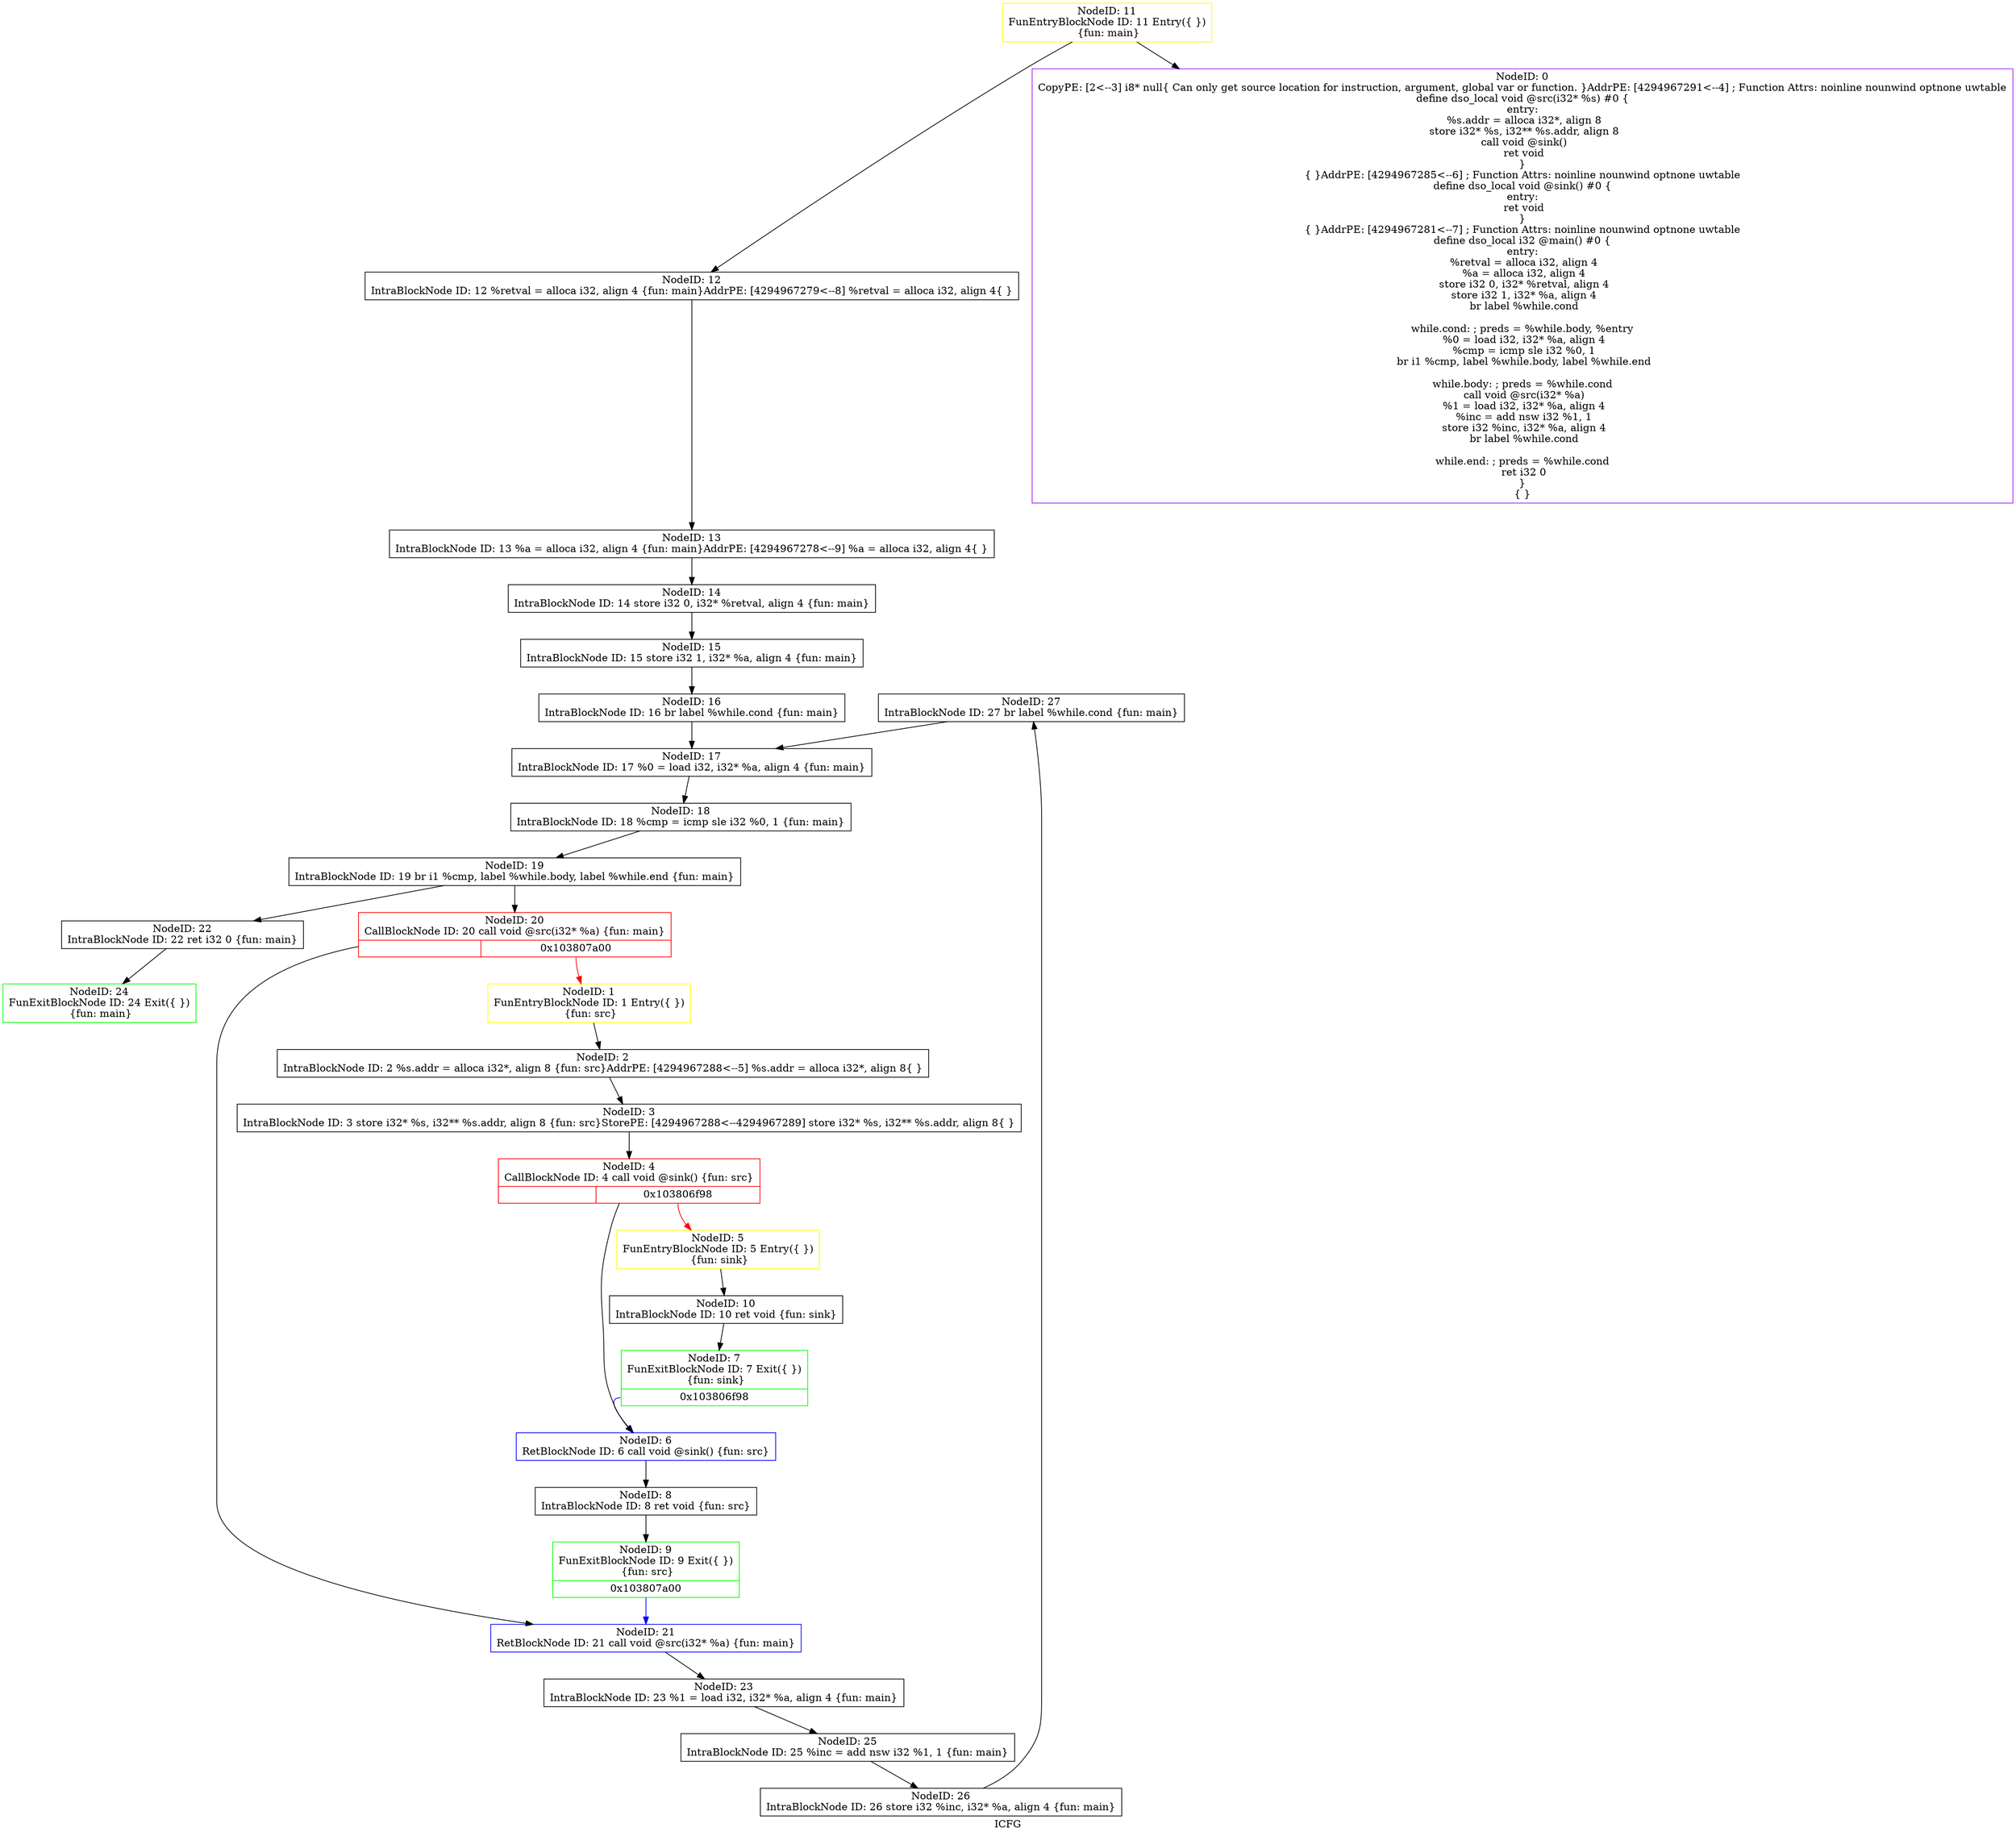 digraph "ICFG" {
	label="ICFG";

	Node0x103812410 [shape=record,color=black,label="{NodeID: 27\nIntraBlockNode ID: 27   br label %while.cond \{fun: main\}}"];
	Node0x103812410 -> Node0x1038111b0[style=solid];
	Node0x103812290 [shape=record,color=black,label="{NodeID: 26\nIntraBlockNode ID: 26   store i32 %inc, i32* %a, align 4 \{fun: main\}}"];
	Node0x103812290 -> Node0x103812410[style=solid];
	Node0x103812050 [shape=record,color=black,label="{NodeID: 25\nIntraBlockNode ID: 25   %inc = add nsw i32 %1, 1 \{fun: main\}}"];
	Node0x103812050 -> Node0x103812290[style=solid];
	Node0x1038109a0 [shape=record,color=green,label="{NodeID: 24\nFunExitBlockNode ID: 24 Exit(\{  \})\n \{fun: main\}}"];
	Node0x103811be0 [shape=record,color=black,label="{NodeID: 23\nIntraBlockNode ID: 23   %1 = load i32, i32* %a, align 4 \{fun: main\}}"];
	Node0x103811be0 -> Node0x103812050[style=solid];
	Node0x103811a60 [shape=record,color=black,label="{NodeID: 22\nIntraBlockNode ID: 22   ret i32 0 \{fun: main\}}"];
	Node0x103811a60 -> Node0x1038109a0[style=solid];
	Node0x103811860 [shape=record,color=blue,label="{NodeID: 21\nRetBlockNode ID: 21   call void @src(i32* %a) \{fun: main\}}"];
	Node0x103811860 -> Node0x103811be0[style=solid];
	Node0x103811720 [shape=record,color=red,label="{NodeID: 20\nCallBlockNode ID: 20   call void @src(i32* %a) \{fun: main\}|{|<s1>0x103807a00}}"];
	Node0x103811720 -> Node0x103811860[style=solid];
	Node0x103811720:s1 -> Node0x103807c00[style=solid,color=red];
	Node0x1038114e0 [shape=record,color=black,label="{NodeID: 19\nIntraBlockNode ID: 19   br i1 %cmp, label %while.body, label %while.end \{fun: main\}}"];
	Node0x1038114e0 -> Node0x103811720[style=solid];
	Node0x1038114e0 -> Node0x103811a60[style=solid];
	Node0x103811390 [shape=record,color=black,label="{NodeID: 18\nIntraBlockNode ID: 18   %cmp = icmp sle i32 %0, 1 \{fun: main\}}"];
	Node0x103811390 -> Node0x1038114e0[style=solid];
	Node0x1038111b0 [shape=record,color=black,label="{NodeID: 17\nIntraBlockNode ID: 17   %0 = load i32, i32* %a, align 4 \{fun: main\}}"];
	Node0x1038111b0 -> Node0x103811390[style=solid];
	Node0x103811030 [shape=record,color=black,label="{NodeID: 16\nIntraBlockNode ID: 16   br label %while.cond \{fun: main\}}"];
	Node0x103811030 -> Node0x1038111b0[style=solid];
	Node0x103810eb0 [shape=record,color=black,label="{NodeID: 15\nIntraBlockNode ID: 15   store i32 1, i32* %a, align 4 \{fun: main\}}"];
	Node0x103810eb0 -> Node0x103811030[style=solid];
	Node0x103810d00 [shape=record,color=black,label="{NodeID: 14\nIntraBlockNode ID: 14   store i32 0, i32* %retval, align 4 \{fun: main\}}"];
	Node0x103810d00 -> Node0x103810eb0[style=solid];
	Node0x103810b50 [shape=record,color=black,label="{NodeID: 13\nIntraBlockNode ID: 13   %a = alloca i32, align 4 \{fun: main\}AddrPE: [4294967278\<--9]    %a = alloca i32, align 4\{  \}}"];
	Node0x103810b50 -> Node0x103810d00[style=solid];
	Node0x103810a90 [shape=record,color=black,label="{NodeID: 12\nIntraBlockNode ID: 12   %retval = alloca i32, align 4 \{fun: main\}AddrPE: [4294967279\<--8]    %retval = alloca i32, align 4\{  \}}"];
	Node0x103810a90 -> Node0x103810b50[style=solid];
	Node0x103810900 [shape=record,color=yellow,label="{NodeID: 11\nFunEntryBlockNode ID: 11 Entry(\{  \})\n \{fun: main\}}"];
	Node0x103810900 -> Node0x103806640[style=solid];
	Node0x103810900 -> Node0x103810a90[style=solid];
	Node0x103810750 [shape=record,color=black,label="{NodeID: 10\nIntraBlockNode ID: 10   ret void \{fun: sink\}}"];
	Node0x103810750 -> Node0x103810270[style=solid];
	Node0x103810630 [shape=record,color=green,label="{NodeID: 9\nFunExitBlockNode ID: 9 Exit(\{  \})\n \{fun: src\}|{<s0>0x103807a00}}"];
	Node0x103810630:s0 -> Node0x103811860[style=solid,color=blue];
	Node0x103810450 [shape=record,color=black,label="{NodeID: 8\nIntraBlockNode ID: 8   ret void \{fun: src\}}"];
	Node0x103810450 -> Node0x103810630[style=solid];
	Node0x103810270 [shape=record,color=green,label="{NodeID: 7\nFunExitBlockNode ID: 7 Exit(\{  \})\n \{fun: sink\}|{<s0>0x103806f98}}"];
	Node0x103810270:s0 -> Node0x1038101d0[style=solid,color=blue];
	Node0x1038101d0 [shape=record,color=blue,label="{NodeID: 6\nRetBlockNode ID: 6   call void @sink() \{fun: src\}}"];
	Node0x1038101d0 -> Node0x103810450[style=solid];
	Node0x103810070 [shape=record,color=yellow,label="{NodeID: 5\nFunEntryBlockNode ID: 5 Entry(\{  \})\n \{fun: sink\}}"];
	Node0x103810070 -> Node0x103810750[style=solid];
	Node0x10380ffc0 [shape=record,color=red,label="{NodeID: 4\nCallBlockNode ID: 4   call void @sink() \{fun: src\}|{|<s1>0x103806f98}}"];
	Node0x10380ffc0 -> Node0x1038101d0[style=solid];
	Node0x10380ffc0:s1 -> Node0x103810070[style=solid,color=red];
	Node0x10380fea0 [shape=record,color=black,label="{NodeID: 3\nIntraBlockNode ID: 3   store i32* %s, i32** %s.addr, align 8 \{fun: src\}StorePE: [4294967288\<--4294967289]    store i32* %s, i32** %s.addr, align 8\{  \}}"];
	Node0x10380fea0 -> Node0x10380ffc0[style=solid];
	Node0x10380fdb0 [shape=record,color=black,label="{NodeID: 2\nIntraBlockNode ID: 2   %s.addr = alloca i32*, align 8 \{fun: src\}AddrPE: [4294967288\<--5]    %s.addr = alloca i32*, align 8\{  \}}"];
	Node0x10380fdb0 -> Node0x10380fea0[style=solid];
	Node0x103807c00 [shape=record,color=yellow,label="{NodeID: 1\nFunEntryBlockNode ID: 1 Entry(\{  \})\n \{fun: src\}}"];
	Node0x103807c00 -> Node0x10380fdb0[style=solid];
	Node0x103806640 [shape=record,color=purple,label="{NodeID: 0\nCopyPE: [2\<--3]  i8* null\{ Can only get source location for instruction, argument, global var or function. \}AddrPE: [4294967291\<--4]  ; Function Attrs: noinline nounwind optnone uwtable\ndefine dso_local void @src(i32* %s) #0 \{\nentry:\n  %s.addr = alloca i32*, align 8\n  store i32* %s, i32** %s.addr, align 8\n  call void @sink()\n  ret void\n\}\n\{  \}AddrPE: [4294967285\<--6]  ; Function Attrs: noinline nounwind optnone uwtable\ndefine dso_local void @sink() #0 \{\nentry:\n  ret void\n\}\n\{  \}AddrPE: [4294967281\<--7]  ; Function Attrs: noinline nounwind optnone uwtable\ndefine dso_local i32 @main() #0 \{\nentry:\n  %retval = alloca i32, align 4\n  %a = alloca i32, align 4\n  store i32 0, i32* %retval, align 4\n  store i32 1, i32* %a, align 4\n  br label %while.cond\n\nwhile.cond:                                       ; preds = %while.body, %entry\n  %0 = load i32, i32* %a, align 4\n  %cmp = icmp sle i32 %0, 1\n  br i1 %cmp, label %while.body, label %while.end\n\nwhile.body:                                       ; preds = %while.cond\n  call void @src(i32* %a)\n  %1 = load i32, i32* %a, align 4\n  %inc = add nsw i32 %1, 1\n  store i32 %inc, i32* %a, align 4\n  br label %while.cond\n\nwhile.end:                                        ; preds = %while.cond\n  ret i32 0\n\}\n\{  \}}"];
}
